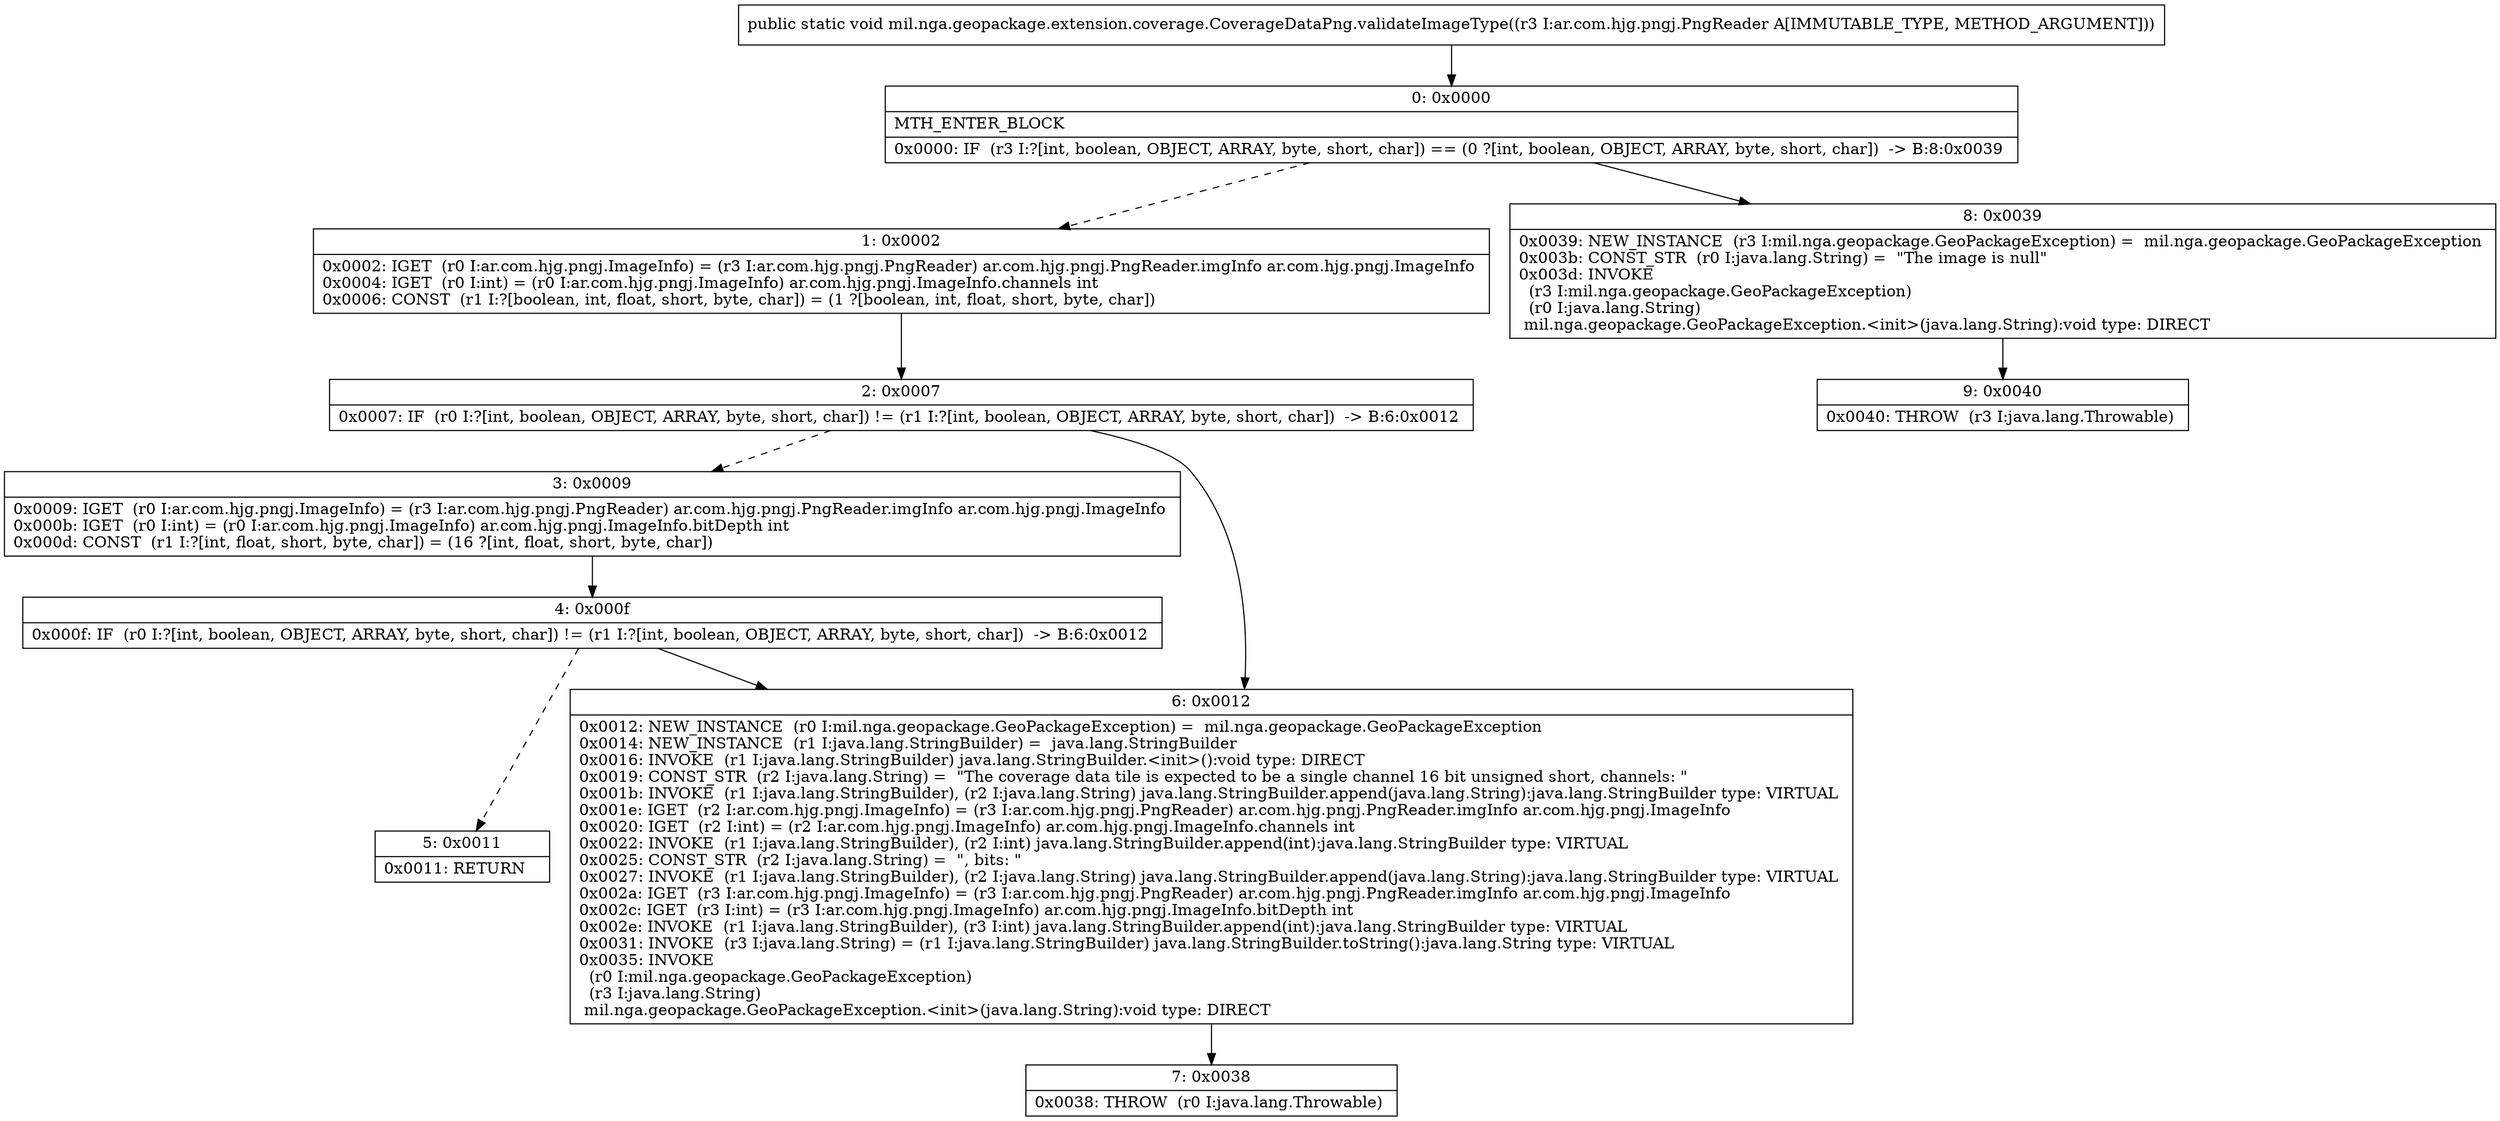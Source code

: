 digraph "CFG formil.nga.geopackage.extension.coverage.CoverageDataPng.validateImageType(Lar\/com\/hjg\/pngj\/PngReader;)V" {
Node_0 [shape=record,label="{0\:\ 0x0000|MTH_ENTER_BLOCK\l|0x0000: IF  (r3 I:?[int, boolean, OBJECT, ARRAY, byte, short, char]) == (0 ?[int, boolean, OBJECT, ARRAY, byte, short, char])  \-\> B:8:0x0039 \l}"];
Node_1 [shape=record,label="{1\:\ 0x0002|0x0002: IGET  (r0 I:ar.com.hjg.pngj.ImageInfo) = (r3 I:ar.com.hjg.pngj.PngReader) ar.com.hjg.pngj.PngReader.imgInfo ar.com.hjg.pngj.ImageInfo \l0x0004: IGET  (r0 I:int) = (r0 I:ar.com.hjg.pngj.ImageInfo) ar.com.hjg.pngj.ImageInfo.channels int \l0x0006: CONST  (r1 I:?[boolean, int, float, short, byte, char]) = (1 ?[boolean, int, float, short, byte, char]) \l}"];
Node_2 [shape=record,label="{2\:\ 0x0007|0x0007: IF  (r0 I:?[int, boolean, OBJECT, ARRAY, byte, short, char]) != (r1 I:?[int, boolean, OBJECT, ARRAY, byte, short, char])  \-\> B:6:0x0012 \l}"];
Node_3 [shape=record,label="{3\:\ 0x0009|0x0009: IGET  (r0 I:ar.com.hjg.pngj.ImageInfo) = (r3 I:ar.com.hjg.pngj.PngReader) ar.com.hjg.pngj.PngReader.imgInfo ar.com.hjg.pngj.ImageInfo \l0x000b: IGET  (r0 I:int) = (r0 I:ar.com.hjg.pngj.ImageInfo) ar.com.hjg.pngj.ImageInfo.bitDepth int \l0x000d: CONST  (r1 I:?[int, float, short, byte, char]) = (16 ?[int, float, short, byte, char]) \l}"];
Node_4 [shape=record,label="{4\:\ 0x000f|0x000f: IF  (r0 I:?[int, boolean, OBJECT, ARRAY, byte, short, char]) != (r1 I:?[int, boolean, OBJECT, ARRAY, byte, short, char])  \-\> B:6:0x0012 \l}"];
Node_5 [shape=record,label="{5\:\ 0x0011|0x0011: RETURN   \l}"];
Node_6 [shape=record,label="{6\:\ 0x0012|0x0012: NEW_INSTANCE  (r0 I:mil.nga.geopackage.GeoPackageException) =  mil.nga.geopackage.GeoPackageException \l0x0014: NEW_INSTANCE  (r1 I:java.lang.StringBuilder) =  java.lang.StringBuilder \l0x0016: INVOKE  (r1 I:java.lang.StringBuilder) java.lang.StringBuilder.\<init\>():void type: DIRECT \l0x0019: CONST_STR  (r2 I:java.lang.String) =  \"The coverage data tile is expected to be a single channel 16 bit unsigned short, channels: \" \l0x001b: INVOKE  (r1 I:java.lang.StringBuilder), (r2 I:java.lang.String) java.lang.StringBuilder.append(java.lang.String):java.lang.StringBuilder type: VIRTUAL \l0x001e: IGET  (r2 I:ar.com.hjg.pngj.ImageInfo) = (r3 I:ar.com.hjg.pngj.PngReader) ar.com.hjg.pngj.PngReader.imgInfo ar.com.hjg.pngj.ImageInfo \l0x0020: IGET  (r2 I:int) = (r2 I:ar.com.hjg.pngj.ImageInfo) ar.com.hjg.pngj.ImageInfo.channels int \l0x0022: INVOKE  (r1 I:java.lang.StringBuilder), (r2 I:int) java.lang.StringBuilder.append(int):java.lang.StringBuilder type: VIRTUAL \l0x0025: CONST_STR  (r2 I:java.lang.String) =  \", bits: \" \l0x0027: INVOKE  (r1 I:java.lang.StringBuilder), (r2 I:java.lang.String) java.lang.StringBuilder.append(java.lang.String):java.lang.StringBuilder type: VIRTUAL \l0x002a: IGET  (r3 I:ar.com.hjg.pngj.ImageInfo) = (r3 I:ar.com.hjg.pngj.PngReader) ar.com.hjg.pngj.PngReader.imgInfo ar.com.hjg.pngj.ImageInfo \l0x002c: IGET  (r3 I:int) = (r3 I:ar.com.hjg.pngj.ImageInfo) ar.com.hjg.pngj.ImageInfo.bitDepth int \l0x002e: INVOKE  (r1 I:java.lang.StringBuilder), (r3 I:int) java.lang.StringBuilder.append(int):java.lang.StringBuilder type: VIRTUAL \l0x0031: INVOKE  (r3 I:java.lang.String) = (r1 I:java.lang.StringBuilder) java.lang.StringBuilder.toString():java.lang.String type: VIRTUAL \l0x0035: INVOKE  \l  (r0 I:mil.nga.geopackage.GeoPackageException)\l  (r3 I:java.lang.String)\l mil.nga.geopackage.GeoPackageException.\<init\>(java.lang.String):void type: DIRECT \l}"];
Node_7 [shape=record,label="{7\:\ 0x0038|0x0038: THROW  (r0 I:java.lang.Throwable) \l}"];
Node_8 [shape=record,label="{8\:\ 0x0039|0x0039: NEW_INSTANCE  (r3 I:mil.nga.geopackage.GeoPackageException) =  mil.nga.geopackage.GeoPackageException \l0x003b: CONST_STR  (r0 I:java.lang.String) =  \"The image is null\" \l0x003d: INVOKE  \l  (r3 I:mil.nga.geopackage.GeoPackageException)\l  (r0 I:java.lang.String)\l mil.nga.geopackage.GeoPackageException.\<init\>(java.lang.String):void type: DIRECT \l}"];
Node_9 [shape=record,label="{9\:\ 0x0040|0x0040: THROW  (r3 I:java.lang.Throwable) \l}"];
MethodNode[shape=record,label="{public static void mil.nga.geopackage.extension.coverage.CoverageDataPng.validateImageType((r3 I:ar.com.hjg.pngj.PngReader A[IMMUTABLE_TYPE, METHOD_ARGUMENT])) }"];
MethodNode -> Node_0;
Node_0 -> Node_1[style=dashed];
Node_0 -> Node_8;
Node_1 -> Node_2;
Node_2 -> Node_3[style=dashed];
Node_2 -> Node_6;
Node_3 -> Node_4;
Node_4 -> Node_5[style=dashed];
Node_4 -> Node_6;
Node_6 -> Node_7;
Node_8 -> Node_9;
}

